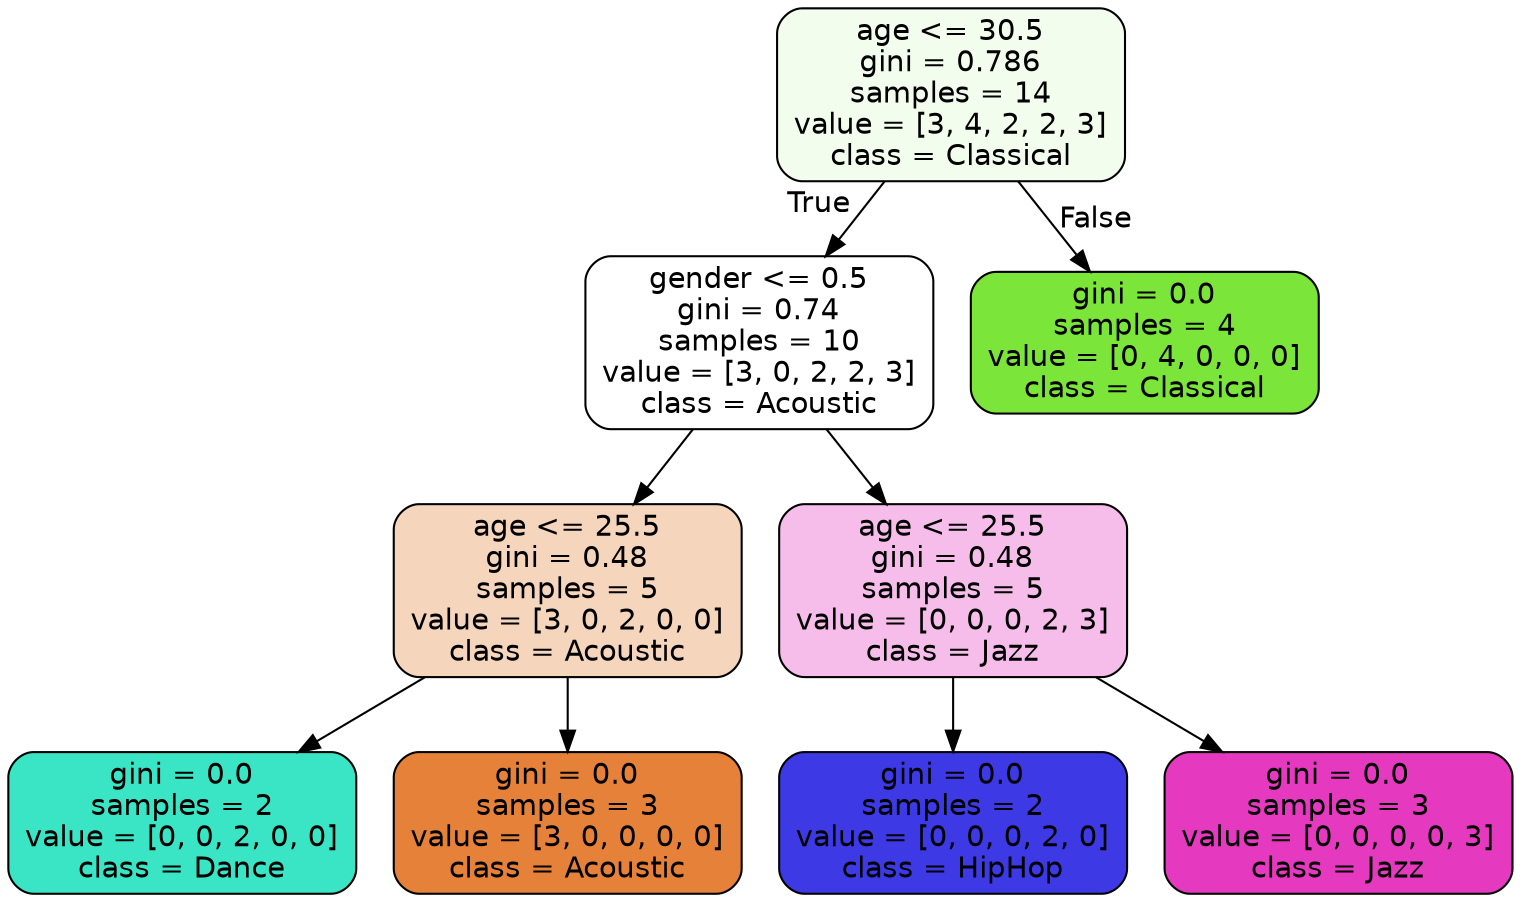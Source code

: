digraph Tree {
node [shape=box, style="filled, rounded", color="black", fontname=helvetica] ;
edge [fontname=helvetica] ;
0 [label="age <= 30.5\ngini = 0.786\nsamples = 14\nvalue = [3, 4, 2, 2, 3]\nclass = Classical", fillcolor="#f3fded"] ;
1 [label="gender <= 0.5\ngini = 0.74\nsamples = 10\nvalue = [3, 0, 2, 2, 3]\nclass = Acoustic", fillcolor="#ffffff"] ;
0 -> 1 [labeldistance=2.5, labelangle=45, headlabel="True"] ;
2 [label="age <= 25.5\ngini = 0.48\nsamples = 5\nvalue = [3, 0, 2, 0, 0]\nclass = Acoustic", fillcolor="#f6d5bd"] ;
1 -> 2 ;
3 [label="gini = 0.0\nsamples = 2\nvalue = [0, 0, 2, 0, 0]\nclass = Dance", fillcolor="#39e5c5"] ;
2 -> 3 ;
4 [label="gini = 0.0\nsamples = 3\nvalue = [3, 0, 0, 0, 0]\nclass = Acoustic", fillcolor="#e58139"] ;
2 -> 4 ;
5 [label="age <= 25.5\ngini = 0.48\nsamples = 5\nvalue = [0, 0, 0, 2, 3]\nclass = Jazz", fillcolor="#f6bdea"] ;
1 -> 5 ;
6 [label="gini = 0.0\nsamples = 2\nvalue = [0, 0, 0, 2, 0]\nclass = HipHop", fillcolor="#3c39e5"] ;
5 -> 6 ;
7 [label="gini = 0.0\nsamples = 3\nvalue = [0, 0, 0, 0, 3]\nclass = Jazz", fillcolor="#e539c0"] ;
5 -> 7 ;
8 [label="gini = 0.0\nsamples = 4\nvalue = [0, 4, 0, 0, 0]\nclass = Classical", fillcolor="#7be539"] ;
0 -> 8 [labeldistance=2.5, labelangle=-45, headlabel="False"] ;
}